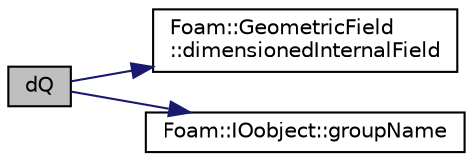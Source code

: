 digraph "dQ"
{
  bgcolor="transparent";
  edge [fontname="Helvetica",fontsize="10",labelfontname="Helvetica",labelfontsize="10"];
  node [fontname="Helvetica",fontsize="10",shape=record];
  rankdir="LR";
  Node1 [label="dQ",height=0.2,width=0.4,color="black", fillcolor="grey75", style="filled", fontcolor="black"];
  Node1 -> Node2 [color="midnightblue",fontsize="10",style="solid",fontname="Helvetica"];
  Node2 [label="Foam::GeometricField\l::dimensionedInternalField",height=0.2,width=0.4,color="black",URL="$a00913.html#a92f45aec34e72d1a1d892e79e99766a7",tooltip="Return dimensioned internal field. "];
  Node1 -> Node3 [color="midnightblue",fontsize="10",style="solid",fontname="Helvetica"];
  Node3 [label="Foam::IOobject::groupName",height=0.2,width=0.4,color="black",URL="$a01170.html#ad5705e6da2a025ad75b4cf5d748d7d30"];
}
